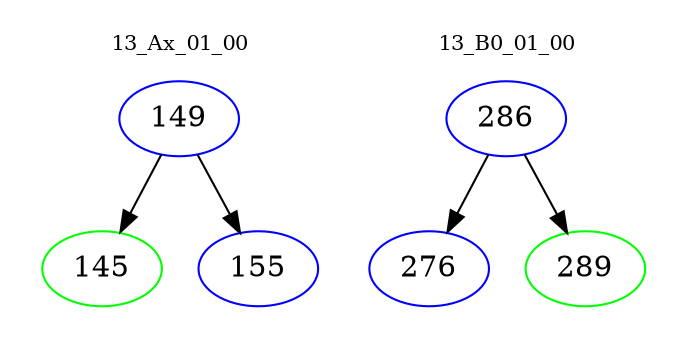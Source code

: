 digraph{
subgraph cluster_0 {
color = white
label = "13_Ax_01_00";
fontsize=10;
T0_149 [label="149", color="blue"]
T0_149 -> T0_145 [color="black"]
T0_145 [label="145", color="green"]
T0_149 -> T0_155 [color="black"]
T0_155 [label="155", color="blue"]
}
subgraph cluster_1 {
color = white
label = "13_B0_01_00";
fontsize=10;
T1_286 [label="286", color="blue"]
T1_286 -> T1_276 [color="black"]
T1_276 [label="276", color="blue"]
T1_286 -> T1_289 [color="black"]
T1_289 [label="289", color="green"]
}
}
